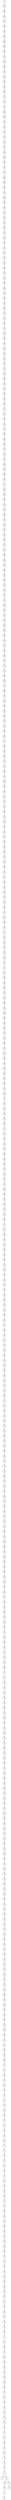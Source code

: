 digraph {
	0 [label=0]
	494 [label=494]
	498 [label=498]
	492 [label=492]
	497 [label=497]
	496 [label=496]
	491 [label=491]
	493 [label=493]
	486 [label=486]
	488 [label=488]
	490 [label=490]
	495 [label=495]
	482 [label=482]
	499 [label=499]
	483 [label=483]
	480 [label=480]
	481 [label=481]
	485 [label=485]
	487 [label=487]
	473 [label=473]
	478 [label=478]
	477 [label=477]
	489 [label=489]
	484 [label=484]
	476 [label=476]
	470 [label=470]
	472 [label=472]
	479 [label=479]
	464 [label=464]
	474 [label=474]
	465 [label=465]
	458 [label=458]
	461 [label=461]
	471 [label=471]
	475 [label=475]
	468 [label=468]
	469 [label=469]
	463 [label=463]
	456 [label=456]
	466 [label=466]
	467 [label=467]
	460 [label=460]
	462 [label=462]
	457 [label=457]
	459 [label=459]
	454 [label=454]
	450 [label=450]
	452 [label=452]
	451 [label=451]
	453 [label=453]
	455 [label=455]
	447 [label=447]
	441 [label=441]
	448 [label=448]
	435 [label=435]
	449 [label=449]
	439 [label=439]
	446 [label=446]
	443 [label=443]
	437 [label=437]
	445 [label=445]
	438 [label=438]
	444 [label=444]
	432 [label=432]
	440 [label=440]
	425 [label=425]
	433 [label=433]
	442 [label=442]
	431 [label=431]
	436 [label=436]
	430 [label=430]
	434 [label=434]
	417 [label=417]
	422 [label=422]
	429 [label=429]
	418 [label=418]
	420 [label=420]
	426 [label=426]
	428 [label=428]
	424 [label=424]
	414 [label=414]
	423 [label=423]
	427 [label=427]
	421 [label=421]
	419 [label=419]
	410 [label=410]
	416 [label=416]
	389 [label=389]
	415 [label=415]
	413 [label=413]
	407 [label=407]
	412 [label=412]
	408 [label=408]
	391 [label=391]
	399 [label=399]
	405 [label=405]
	411 [label=411]
	395 [label=395]
	409 [label=409]
	388 [label=388]
	396 [label=396]
	404 [label=404]
	406 [label=406]
	403 [label=403]
	386 [label=386]
	387 [label=387]
	402 [label=402]
	401 [label=401]
	397 [label=397]
	381 [label=381]
	394 [label=394]
	398 [label=398]
	400 [label=400]
	366 [label=366]
	367 [label=367]
	382 [label=382]
	392 [label=392]
	393 [label=393]
	377 [label=377]
	379 [label=379]
	384 [label=384]
	371 [label=371]
	373 [label=373]
	383 [label=383]
	365 [label=365]
	390 [label=390]
	385 [label=385]
	346 [label=346]
	376 [label=376]
	361 [label=361]
	380 [label=380]
	378 [label=378]
	370 [label=370]
	374 [label=374]
	368 [label=368]
	369 [label=369]
	372 [label=372]
	360 [label=360]
	375 [label=375]
	348 [label=348]
	363 [label=363]
	347 [label=347]
	356 [label=356]
	362 [label=362]
	349 [label=349]
	359 [label=359]
	350 [label=350]
	357 [label=357]
	354 [label=354]
	364 [label=364]
	355 [label=355]
	341 [label=341]
	343 [label=343]
	358 [label=358]
	353 [label=353]
	338 [label=338]
	345 [label=345]
	325 [label=325]
	351 [label=351]
	352 [label=352]
	337 [label=337]
	339 [label=339]
	340 [label=340]
	344 [label=344]
	331 [label=331]
	334 [label=334]
	324 [label=324]
	329 [label=329]
	335 [label=335]
	323 [label=323]
	342 [label=342]
	320 [label=320]
	336 [label=336]
	314 [label=314]
	321 [label=321]
	332 [label=332]
	333 [label=333]
	322 [label=322]
	330 [label=330]
	319 [label=319]
	326 [label=326]
	327 [label=327]
	313 [label=313]
	328 [label=328]
	307 [label=307]
	312 [label=312]
	318 [label=318]
	309 [label=309]
	317 [label=317]
	310 [label=310]
	305 [label=305]
	311 [label=311]
	315 [label=315]
	301 [label=301]
	316 [label=316]
	308 [label=308]
	304 [label=304]
	294 [label=294]
	302 [label=302]
	306 [label=306]
	303 [label=303]
	296 [label=296]
	300 [label=300]
	288 [label=288]
	295 [label=295]
	297 [label=297]
	298 [label=298]
	283 [label=283]
	287 [label=287]
	293 [label=293]
	291 [label=291]
	299 [label=299]
	290 [label=290]
	286 [label=286]
	292 [label=292]
	280 [label=280]
	282 [label=282]
	289 [label=289]
	277 [label=277]
	284 [label=284]
	281 [label=281]
	285 [label=285]
	276 [label=276]
	270 [label=270]
	274 [label=274]
	275 [label=275]
	279 [label=279]
	266 [label=266]
	278 [label=278]
	268 [label=268]
	263 [label=263]
	267 [label=267]
	269 [label=269]
	272 [label=272]
	273 [label=273]
	261 [label=261]
	265 [label=265]
	249 [label=249]
	271 [label=271]
	253 [label=253]
	259 [label=259]
	262 [label=262]
	264 [label=264]
	251 [label=251]
	257 [label=257]
	258 [label=258]
	255 [label=255]
	256 [label=256]
	239 [label=239]
	248 [label=248]
	260 [label=260]
	252 [label=252]
	254 [label=254]
	245 [label=245]
	244 [label=244]
	233 [label=233]
	235 [label=235]
	242 [label=242]
	241 [label=241]
	250 [label=250]
	240 [label=240]
	246 [label=246]
	243 [label=243]
	247 [label=247]
	236 [label=236]
	234 [label=234]
	211 [label=211]
	227 [label=227]
	232 [label=232]
	238 [label=238]
	230 [label=230]
	231 [label=231]
	237 [label=237]
	226 [label=226]
	220 [label=220]
	225 [label=225]
	229 [label=229]
	223 [label=223]
	217 [label=217]
	228 [label=228]
	215 [label=215]
	224 [label=224]
	219 [label=219]
	221 [label=221]
	218 [label=218]
	222 [label=222]
	216 [label=216]
	201 [label=201]
	206 [label=206]
	208 [label=208]
	212 [label=212]
	214 [label=214]
	171 [label=171]
	209 [label=209]
	205 [label=205]
	210 [label=210]
	197 [label=197]
	199 [label=199]
	213 [label=213]
	192 [label=192]
	204 [label=204]
	207 [label=207]
	195 [label=195]
	202 [label=202]
	186 [label=186]
	196 [label=196]
	200 [label=200]
	180 [label=180]
	190 [label=190]
	203 [label=203]
	189 [label=189]
	198 [label=198]
	194 [label=194]
	193 [label=193]
	181 [label=181]
	191 [label=191]
	188 [label=188]
	187 [label=187]
	185 [label=185]
	179 [label=179]
	184 [label=184]
	182 [label=182]
	168 [label=168]
	175 [label=175]
	178 [label=178]
	183 [label=183]
	160 [label=160]
	165 [label=165]
	173 [label=173]
	162 [label=162]
	174 [label=174]
	166 [label=166]
	172 [label=172]
	177 [label=177]
	176 [label=176]
	170 [label=170]
	155 [label=155]
	161 [label=161]
	158 [label=158]
	163 [label=163]
	159 [label=159]
	169 [label=169]
	167 [label=167]
	149 [label=149]
	164 [label=164]
	154 [label=154]
	157 [label=157]
	153 [label=153]
	151 [label=151]
	152 [label=152]
	156 [label=156]
	147 [label=147]
	148 [label=148]
	126 [label=126]
	145 [label=145]
	150 [label=150]
	144 [label=144]
	146 [label=146]
	140 [label=140]
	137 [label=137]
	143 [label=143]
	142 [label=142]
	130 [label=130]
	134 [label=134]
	138 [label=138]
	141 [label=141]
	131 [label=131]
	135 [label=135]
	139 [label=139]
	128 [label=128]
	132 [label=132]
	129 [label=129]
	133 [label=133]
	125 [label=125]
	119 [label=119]
	136 [label=136]
	127 [label=127]
	124 [label=124]
	116 [label=116]
	123 [label=123]
	122 [label=122]
	118 [label=118]
	121 [label=121]
	117 [label=117]
	113 [label=113]
	120 [label=120]
	114 [label=114]
	93 [label=93]
	115 [label=115]
	111 [label=111]
	102 [label=102]
	112 [label=112]
	107 [label=107]
	110 [label=110]
	86 [label=86]
	106 [label=106]
	109 [label=109]
	105 [label=105]
	108 [label=108]
	98 [label=98]
	95 [label=95]
	96 [label=96]
	99 [label=99]
	104 [label=104]
	103 [label=103]
	101 [label=101]
	82 [label=82]
	89 [label=89]
	91 [label=91]
	100 [label=100]
	72 [label=72]
	87 [label=87]
	90 [label=90]
	92 [label=92]
	85 [label=85]
	75 [label=75]
	84 [label=84]
	77 [label=77]
	73 [label=73]
	81 [label=81]
	94 [label=94]
	97 [label=97]
	76 [label=76]
	80 [label=80]
	88 [label=88]
	83 [label=83]
	57 [label=57]
	67 [label=67]
	79 [label=79]
	63 [label=63]
	74 [label=74]
	70 [label=70]
	31 [label=31]
	69 [label=69]
	52 [label=52]
	61 [label=61]
	62 [label=62]
	71 [label=71]
	78 [label=78]
	64 [label=64]
	68 [label=68]
	58 [label=58]
	66 [label=66]
	60 [label=60]
	65 [label=65]
	49 [label=49]
	59 [label=59]
	55 [label=55]
	53 [label=53]
	44 [label=44]
	50 [label=50]
	56 [label=56]
	46 [label=46]
	48 [label=48]
	43 [label=43]
	54 [label=54]
	40 [label=40]
	42 [label=42]
	47 [label=47]
	39 [label=39]
	17 [label=17]
	51 [label=51]
	35 [label=35]
	45 [label=45]
	2 [label=2]
	37 [label=37]
	38 [label=38]
	41 [label=41]
	36 [label=36]
	29 [label=29]
	33 [label=33]
	34 [label=34]
	28 [label=28]
	30 [label=30]
	24 [label=24]
	32 [label=32]
	23 [label=23]
	26 [label=26]
	19 [label=19]
	25 [label=25]
	18 [label=18]
	21 [label=21]
	8 [label=8]
	27 [label=27]
	13 [label=13]
	22 [label=22]
	14 [label=14]
	20 [label=20]
	10 [label=10]
	15 [label=15]
	11 [label=11]
	4 [label=4]
	9 [label=9]
	12 [label=12]
	16 [label=16]
	3 [label=3]
	7 [label=7]
	6 [label=6]
	1 [label=1]
	5 [label=5]
	0 -> 494
	494 -> 498
	498 -> 492
	492 -> 497
	497 -> 496
	496 -> 491
	491 -> 493
	493 -> 486
	486 -> 488
	488 -> 490
	490 -> 495
	495 -> 482
	482 -> 499
	499 -> 483
	483 -> 480
	480 -> 481
	481 -> 485
	485 -> 487
	487 -> 473
	473 -> 478
	478 -> 477
	477 -> 489
	489 -> 484
	484 -> 476
	476 -> 470
	470 -> 472
	472 -> 479
	479 -> 464
	464 -> 474
	474 -> 465
	465 -> 458
	458 -> 461
	461 -> 471
	471 -> 475
	475 -> 468
	468 -> 469
	469 -> 463
	463 -> 456
	456 -> 466
	466 -> 467
	467 -> 460
	460 -> 462
	462 -> 457
	457 -> 459
	459 -> 454
	454 -> 450
	450 -> 452
	452 -> 451
	451 -> 453
	453 -> 455
	455 -> 447
	447 -> 441
	441 -> 448
	448 -> 435
	435 -> 449
	449 -> 439
	439 -> 446
	446 -> 443
	443 -> 437
	437 -> 445
	445 -> 438
	438 -> 444
	444 -> 432
	432 -> 440
	440 -> 425
	425 -> 433
	433 -> 442
	442 -> 431
	431 -> 436
	436 -> 430
	430 -> 434
	434 -> 417
	417 -> 422
	422 -> 429
	429 -> 418
	418 -> 420
	420 -> 426
	426 -> 428
	428 -> 424
	424 -> 414
	414 -> 423
	423 -> 427
	427 -> 421
	421 -> 419
	419 -> 410
	410 -> 416
	416 -> 389
	389 -> 415
	415 -> 413
	413 -> 407
	407 -> 412
	412 -> 408
	408 -> 391
	391 -> 399
	399 -> 405
	405 -> 411
	411 -> 395
	395 -> 409
	409 -> 388
	388 -> 396
	396 -> 404
	404 -> 406
	406 -> 403
	403 -> 386
	386 -> 387
	387 -> 402
	402 -> 401
	401 -> 397
	397 -> 381
	381 -> 394
	394 -> 398
	398 -> 400
	400 -> 366
	366 -> 367
	367 -> 382
	382 -> 392
	392 -> 393
	393 -> 377
	377 -> 379
	379 -> 384
	384 -> 371
	371 -> 373
	373 -> 383
	383 -> 365
	365 -> 390
	390 -> 385
	385 -> 346
	346 -> 376
	376 -> 361
	361 -> 380
	380 -> 378
	378 -> 370
	370 -> 374
	374 -> 368
	368 -> 369
	369 -> 372
	372 -> 360
	360 -> 375
	375 -> 348
	348 -> 363
	363 -> 347
	347 -> 356
	356 -> 362
	362 -> 349
	349 -> 359
	359 -> 350
	350 -> 357
	357 -> 354
	354 -> 364
	364 -> 355
	355 -> 341
	341 -> 343
	343 -> 358
	358 -> 353
	353 -> 338
	338 -> 345
	345 -> 325
	325 -> 351
	351 -> 352
	352 -> 337
	337 -> 339
	339 -> 340
	340 -> 344
	344 -> 331
	331 -> 334
	334 -> 324
	324 -> 329
	329 -> 335
	335 -> 323
	323 -> 342
	342 -> 320
	320 -> 336
	336 -> 314
	314 -> 321
	321 -> 332
	332 -> 333
	333 -> 322
	322 -> 330
	330 -> 319
	319 -> 326
	326 -> 327
	327 -> 313
	313 -> 328
	328 -> 307
	307 -> 312
	312 -> 318
	318 -> 309
	309 -> 317
	317 -> 310
	310 -> 305
	305 -> 311
	311 -> 315
	315 -> 301
	301 -> 316
	316 -> 308
	308 -> 304
	304 -> 294
	294 -> 302
	302 -> 306
	306 -> 303
	303 -> 296
	296 -> 300
	300 -> 288
	288 -> 295
	295 -> 297
	297 -> 298
	298 -> 283
	283 -> 287
	287 -> 293
	293 -> 291
	291 -> 299
	299 -> 290
	290 -> 286
	286 -> 292
	292 -> 280
	280 -> 282
	282 -> 289
	289 -> 277
	277 -> 284
	284 -> 281
	281 -> 285
	285 -> 276
	276 -> 270
	270 -> 274
	274 -> 275
	275 -> 279
	279 -> 266
	266 -> 278
	278 -> 268
	268 -> 263
	263 -> 267
	267 -> 269
	269 -> 272
	272 -> 273
	273 -> 261
	261 -> 265
	265 -> 249
	249 -> 271
	271 -> 253
	253 -> 259
	259 -> 262
	262 -> 264
	264 -> 251
	251 -> 257
	257 -> 258
	258 -> 255
	255 -> 256
	256 -> 239
	239 -> 248
	248 -> 260
	260 -> 252
	252 -> 254
	254 -> 245
	245 -> 244
	244 -> 233
	233 -> 235
	235 -> 242
	242 -> 241
	241 -> 250
	250 -> 240
	240 -> 246
	246 -> 243
	243 -> 247
	247 -> 236
	236 -> 234
	234 -> 211
	211 -> 227
	227 -> 232
	232 -> 238
	238 -> 230
	230 -> 231
	231 -> 237
	237 -> 226
	226 -> 220
	220 -> 225
	225 -> 229
	229 -> 223
	223 -> 217
	217 -> 228
	228 -> 215
	215 -> 224
	224 -> 219
	219 -> 221
	221 -> 218
	218 -> 222
	222 -> 216
	216 -> 201
	201 -> 206
	206 -> 208
	208 -> 212
	212 -> 214
	214 -> 171
	171 -> 209
	209 -> 205
	205 -> 210
	210 -> 197
	197 -> 199
	199 -> 213
	213 -> 192
	192 -> 204
	204 -> 207
	207 -> 195
	195 -> 202
	202 -> 186
	186 -> 196
	196 -> 200
	200 -> 180
	180 -> 190
	190 -> 203
	203 -> 189
	189 -> 198
	198 -> 194
	194 -> 193
	193 -> 181
	181 -> 191
	191 -> 188
	188 -> 187
	187 -> 185
	185 -> 179
	179 -> 184
	184 -> 182
	182 -> 168
	168 -> 175
	175 -> 178
	178 -> 183
	183 -> 160
	160 -> 165
	165 -> 173
	173 -> 162
	162 -> 174
	174 -> 166
	166 -> 172
	172 -> 177
	177 -> 176
	176 -> 170
	170 -> 155
	155 -> 161
	161 -> 158
	158 -> 163
	163 -> 159
	159 -> 169
	169 -> 167
	167 -> 149
	149 -> 164
	164 -> 154
	154 -> 157
	157 -> 153
	153 -> 151
	151 -> 152
	152 -> 156
	156 -> 147
	147 -> 148
	148 -> 126
	126 -> 145
	145 -> 150
	150 -> 144
	144 -> 146
	146 -> 140
	140 -> 137
	137 -> 143
	143 -> 142
	142 -> 130
	130 -> 134
	134 -> 138
	138 -> 141
	141 -> 131
	131 -> 135
	135 -> 139
	139 -> 128
	128 -> 132
	132 -> 129
	129 -> 133
	133 -> 125
	125 -> 119
	119 -> 136
	136 -> 127
	127 -> 124
	124 -> 116
	116 -> 123
	123 -> 122
	122 -> 118
	118 -> 121
	121 -> 117
	117 -> 113
	113 -> 120
	120 -> 114
	114 -> 93
	93 -> 115
	115 -> 111
	111 -> 102
	102 -> 112
	112 -> 107
	107 -> 110
	110 -> 86
	86 -> 106
	106 -> 109
	109 -> 105
	105 -> 108
	108 -> 98
	98 -> 95
	95 -> 96
	96 -> 99
	99 -> 104
	104 -> 103
	103 -> 101
	101 -> 82
	82 -> 89
	89 -> 91
	91 -> 100
	100 -> 72
	72 -> 87
	87 -> 90
	90 -> 92
	92 -> 85
	85 -> 75
	75 -> 84
	84 -> 77
	77 -> 73
	73 -> 81
	81 -> 94
	94 -> 97
	97 -> 76
	76 -> 80
	80 -> 88
	88 -> 83
	83 -> 57
	57 -> 67
	67 -> 79
	79 -> 63
	63 -> 74
	74 -> 70
	70 -> 31
	31 -> 69
	69 -> 52
	52 -> 61
	61 -> 62
	62 -> 71
	71 -> 78
	78 -> 64
	64 -> 68
	68 -> 58
	58 -> 66
	66 -> 60
	60 -> 65
	65 -> 49
	49 -> 59
	59 -> 55
	55 -> 53
	53 -> 44
	44 -> 50
	50 -> 56
	56 -> 46
	46 -> 48
	48 -> 43
	43 -> 54
	54 -> 40
	40 -> 42
	42 -> 47
	47 -> 39
	39 -> 17
	17 -> 51
	51 -> 35
	35 -> 45
	45 -> 2
	2 -> 37
	37 -> 38
	38 -> 41
	41 -> 36
	36 -> 29
	29 -> 33
	33 -> 34
	34 -> 28
	28 -> 30
	30 -> 24
	24 -> 32
	32 -> 23
	23 -> 26
	26 -> 19
	19 -> 25
	25 -> 18
	18 -> 21
	21 -> 8
	8 -> 27
	27 -> 13
	13 -> 22
	22 -> 14
	14 -> 20
	20 -> 10
	10 -> 15
	15 -> 11
	11 -> 4
	4 -> 9
	4 -> 12
	12 -> 16
	16 -> 3
	3 -> 7
	7 -> 6
	12 -> 1
	1 -> 5
}
